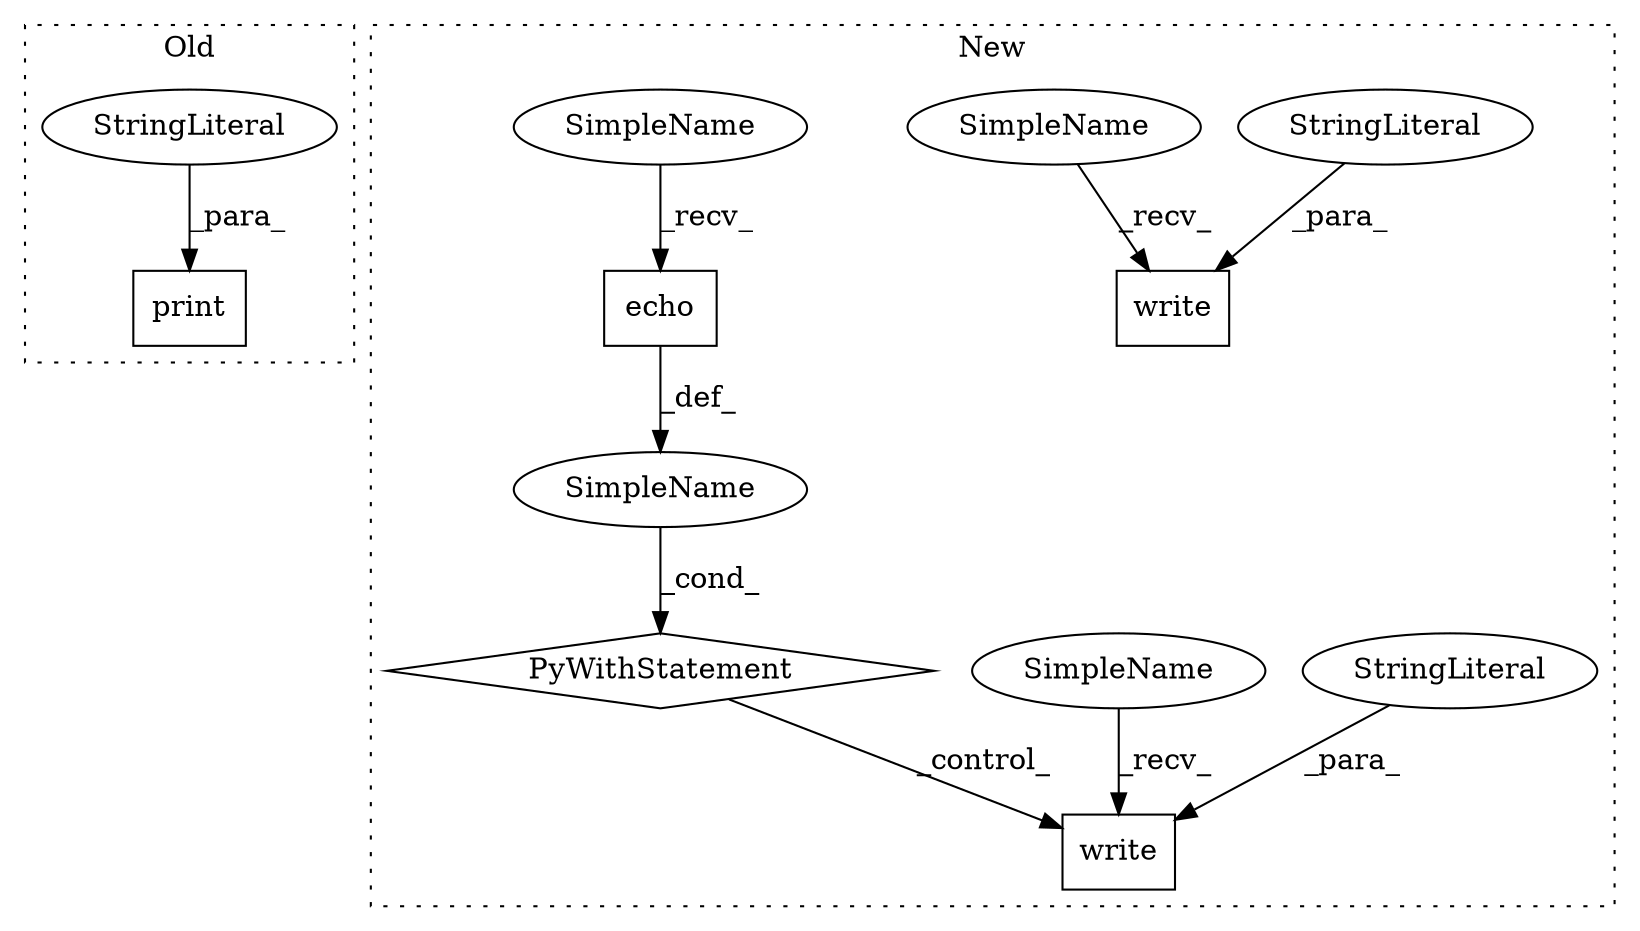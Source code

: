 digraph G {
subgraph cluster0 {
1 [label="print" a="32" s="149,175" l="6,1" shape="box"];
7 [label="StringLiteral" a="45" s="155" l="20" shape="ellipse"];
label = "Old";
style="dotted";
}
subgraph cluster1 {
2 [label="echo" a="32" s="160" l="6" shape="box"];
3 [label="write" a="32" s="243,272" l="6,1" shape="box"];
4 [label="SimpleName" a="42" s="" l="" shape="ellipse"];
5 [label="PyWithStatement" a="104" s="140,166" l="10,2" shape="diamond"];
6 [label="StringLiteral" a="45" s="249" l="6" shape="ellipse"];
8 [label="write" a="32" s="475,497" l="6,1" shape="box"];
9 [label="StringLiteral" a="45" s="481" l="9" shape="ellipse"];
10 [label="SimpleName" a="42" s="465" l="9" shape="ellipse"];
11 [label="SimpleName" a="42" s="233" l="9" shape="ellipse"];
12 [label="SimpleName" a="42" s="150" l="9" shape="ellipse"];
label = "New";
style="dotted";
}
2 -> 4 [label="_def_"];
4 -> 5 [label="_cond_"];
5 -> 3 [label="_control_"];
6 -> 3 [label="_para_"];
7 -> 1 [label="_para_"];
9 -> 8 [label="_para_"];
10 -> 8 [label="_recv_"];
11 -> 3 [label="_recv_"];
12 -> 2 [label="_recv_"];
}